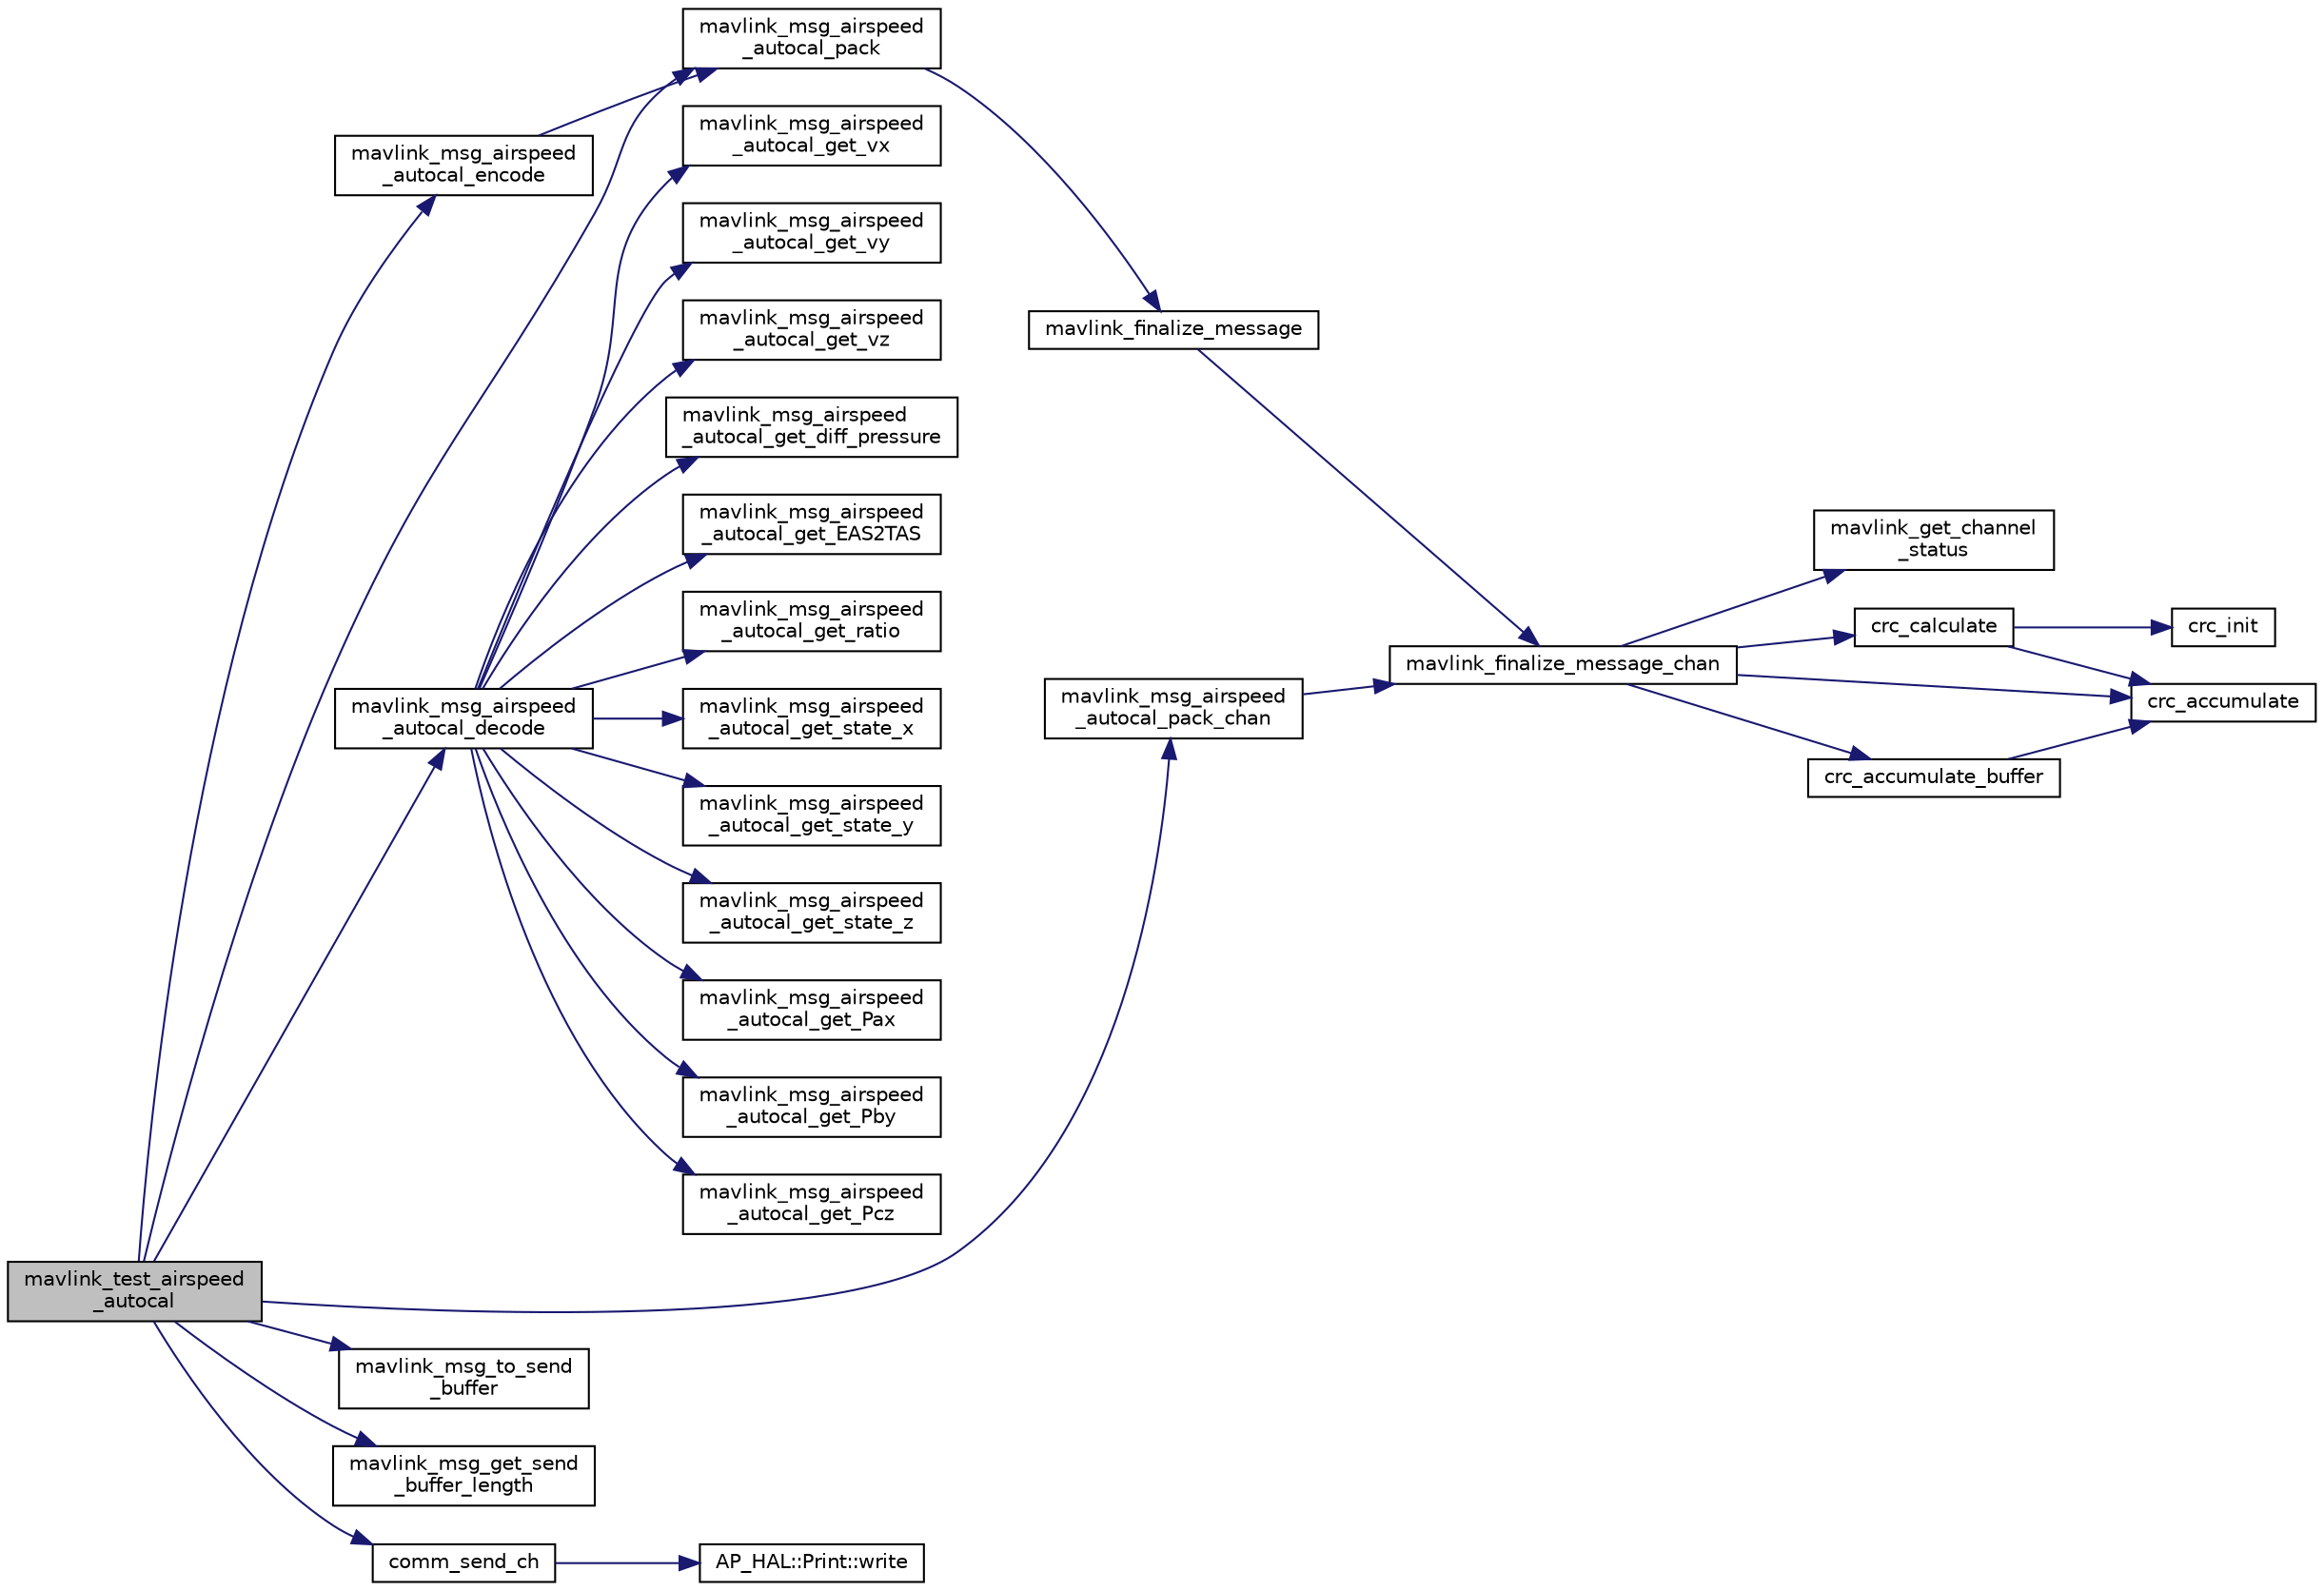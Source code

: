 digraph "mavlink_test_airspeed_autocal"
{
 // INTERACTIVE_SVG=YES
  edge [fontname="Helvetica",fontsize="10",labelfontname="Helvetica",labelfontsize="10"];
  node [fontname="Helvetica",fontsize="10",shape=record];
  rankdir="LR";
  Node1 [label="mavlink_test_airspeed\l_autocal",height=0.2,width=0.4,color="black", fillcolor="grey75", style="filled", fontcolor="black"];
  Node1 -> Node2 [color="midnightblue",fontsize="10",style="solid",fontname="Helvetica"];
  Node2 [label="mavlink_msg_airspeed\l_autocal_encode",height=0.2,width=0.4,color="black", fillcolor="white", style="filled",URL="$mavlink__msg__airspeed__autocal_8h.html#a8a336ce5f08979f14cb1d773138bd5b1",tooltip="Encode a airspeed_autocal struct. "];
  Node2 -> Node3 [color="midnightblue",fontsize="10",style="solid",fontname="Helvetica"];
  Node3 [label="mavlink_msg_airspeed\l_autocal_pack",height=0.2,width=0.4,color="black", fillcolor="white", style="filled",URL="$mavlink__msg__airspeed__autocal_8h.html#a256266936155b47c7ac692c52d5419d9",tooltip="Pack a airspeed_autocal message. "];
  Node3 -> Node4 [color="midnightblue",fontsize="10",style="solid",fontname="Helvetica"];
  Node4 [label="mavlink_finalize_message",height=0.2,width=0.4,color="black", fillcolor="white", style="filled",URL="$mavlink__helpers_8h.html#af3bea083c5ec83f5b6570b2bd4a817d0",tooltip="Finalize a MAVLink message with MAVLINK_COMM_0 as default channel. "];
  Node4 -> Node5 [color="midnightblue",fontsize="10",style="solid",fontname="Helvetica"];
  Node5 [label="mavlink_finalize_message_chan",height=0.2,width=0.4,color="black", fillcolor="white", style="filled",URL="$mavlink__helpers_8h.html#aa66131138fc02101dcc73b4b556ab422",tooltip="Finalize a MAVLink message with channel assignment. "];
  Node5 -> Node6 [color="midnightblue",fontsize="10",style="solid",fontname="Helvetica"];
  Node6 [label="mavlink_get_channel\l_status",height=0.2,width=0.4,color="black", fillcolor="white", style="filled",URL="$mavlink__helpers_8h.html#ac006d308067f48514ca5c0cf0b046c28"];
  Node5 -> Node7 [color="midnightblue",fontsize="10",style="solid",fontname="Helvetica"];
  Node7 [label="crc_calculate",height=0.2,width=0.4,color="black", fillcolor="white", style="filled",URL="$checksum_8h.html#ab4264eb7b9e22aabb5cc3191bce35f4c",tooltip="Calculates the X.25 checksum on a byte buffer. "];
  Node7 -> Node8 [color="midnightblue",fontsize="10",style="solid",fontname="Helvetica"];
  Node8 [label="crc_init",height=0.2,width=0.4,color="black", fillcolor="white", style="filled",URL="$checksum_8h.html#aee738f6e20d31b027afdd966c79befae",tooltip="Initiliaze the buffer for the X.25 CRC. "];
  Node7 -> Node9 [color="midnightblue",fontsize="10",style="solid",fontname="Helvetica"];
  Node9 [label="crc_accumulate",height=0.2,width=0.4,color="black", fillcolor="white", style="filled",URL="$checksum_8h.html#ade2bbc31cd3b5b6d839556f56de61957",tooltip="Accumulate the X.25 CRC by adding one char at a time. "];
  Node5 -> Node10 [color="midnightblue",fontsize="10",style="solid",fontname="Helvetica"];
  Node10 [label="crc_accumulate_buffer",height=0.2,width=0.4,color="black", fillcolor="white", style="filled",URL="$checksum_8h.html#abcbaa800e8fcbcdf9bb48168657fbefd",tooltip="Accumulate the X.25 CRC by adding an array of bytes. "];
  Node10 -> Node9 [color="midnightblue",fontsize="10",style="solid",fontname="Helvetica"];
  Node5 -> Node9 [color="midnightblue",fontsize="10",style="solid",fontname="Helvetica"];
  Node1 -> Node11 [color="midnightblue",fontsize="10",style="solid",fontname="Helvetica"];
  Node11 [label="mavlink_msg_airspeed\l_autocal_decode",height=0.2,width=0.4,color="black", fillcolor="white", style="filled",URL="$mavlink__msg__airspeed__autocal_8h.html#af99b15e0a4d22c4839612e0a3a309670",tooltip="Decode a airspeed_autocal message into a struct. "];
  Node11 -> Node12 [color="midnightblue",fontsize="10",style="solid",fontname="Helvetica"];
  Node12 [label="mavlink_msg_airspeed\l_autocal_get_vx",height=0.2,width=0.4,color="black", fillcolor="white", style="filled",URL="$mavlink__msg__airspeed__autocal_8h.html#a752d374db3fb47e0efdb92e7cb6e1c84",tooltip="Send a airspeed_autocal message. "];
  Node11 -> Node13 [color="midnightblue",fontsize="10",style="solid",fontname="Helvetica"];
  Node13 [label="mavlink_msg_airspeed\l_autocal_get_vy",height=0.2,width=0.4,color="black", fillcolor="white", style="filled",URL="$mavlink__msg__airspeed__autocal_8h.html#ae97aaed5fc3a6333d92fe2ea1c397cfd",tooltip="Get field vy from airspeed_autocal message. "];
  Node11 -> Node14 [color="midnightblue",fontsize="10",style="solid",fontname="Helvetica"];
  Node14 [label="mavlink_msg_airspeed\l_autocal_get_vz",height=0.2,width=0.4,color="black", fillcolor="white", style="filled",URL="$mavlink__msg__airspeed__autocal_8h.html#a86f16394f8f18b5eee2e8389de0027d0",tooltip="Get field vz from airspeed_autocal message. "];
  Node11 -> Node15 [color="midnightblue",fontsize="10",style="solid",fontname="Helvetica"];
  Node15 [label="mavlink_msg_airspeed\l_autocal_get_diff_pressure",height=0.2,width=0.4,color="black", fillcolor="white", style="filled",URL="$mavlink__msg__airspeed__autocal_8h.html#a1692cdb27aa1224e9abb7b703b6d499c",tooltip="Get field diff_pressure from airspeed_autocal message. "];
  Node11 -> Node16 [color="midnightblue",fontsize="10",style="solid",fontname="Helvetica"];
  Node16 [label="mavlink_msg_airspeed\l_autocal_get_EAS2TAS",height=0.2,width=0.4,color="black", fillcolor="white", style="filled",URL="$mavlink__msg__airspeed__autocal_8h.html#a7357e080313e173aa5324012efdb1361",tooltip="Get field EAS2TAS from airspeed_autocal message. "];
  Node11 -> Node17 [color="midnightblue",fontsize="10",style="solid",fontname="Helvetica"];
  Node17 [label="mavlink_msg_airspeed\l_autocal_get_ratio",height=0.2,width=0.4,color="black", fillcolor="white", style="filled",URL="$mavlink__msg__airspeed__autocal_8h.html#a863d75667680b074e9d082debd543210",tooltip="Get field ratio from airspeed_autocal message. "];
  Node11 -> Node18 [color="midnightblue",fontsize="10",style="solid",fontname="Helvetica"];
  Node18 [label="mavlink_msg_airspeed\l_autocal_get_state_x",height=0.2,width=0.4,color="black", fillcolor="white", style="filled",URL="$mavlink__msg__airspeed__autocal_8h.html#ae1d6d0b14c3b0467f36379ba1192b660",tooltip="Get field state_x from airspeed_autocal message. "];
  Node11 -> Node19 [color="midnightblue",fontsize="10",style="solid",fontname="Helvetica"];
  Node19 [label="mavlink_msg_airspeed\l_autocal_get_state_y",height=0.2,width=0.4,color="black", fillcolor="white", style="filled",URL="$mavlink__msg__airspeed__autocal_8h.html#a42dbcc005c990221942032643084ac14",tooltip="Get field state_y from airspeed_autocal message. "];
  Node11 -> Node20 [color="midnightblue",fontsize="10",style="solid",fontname="Helvetica"];
  Node20 [label="mavlink_msg_airspeed\l_autocal_get_state_z",height=0.2,width=0.4,color="black", fillcolor="white", style="filled",URL="$mavlink__msg__airspeed__autocal_8h.html#a187eff5e19a50ef0591ef912b6405606",tooltip="Get field state_z from airspeed_autocal message. "];
  Node11 -> Node21 [color="midnightblue",fontsize="10",style="solid",fontname="Helvetica"];
  Node21 [label="mavlink_msg_airspeed\l_autocal_get_Pax",height=0.2,width=0.4,color="black", fillcolor="white", style="filled",URL="$mavlink__msg__airspeed__autocal_8h.html#a85d055a3fd4f4094dd51371efe5f8e3e",tooltip="Get field Pax from airspeed_autocal message. "];
  Node11 -> Node22 [color="midnightblue",fontsize="10",style="solid",fontname="Helvetica"];
  Node22 [label="mavlink_msg_airspeed\l_autocal_get_Pby",height=0.2,width=0.4,color="black", fillcolor="white", style="filled",URL="$mavlink__msg__airspeed__autocal_8h.html#a75ac84a1913868b01f2499376952dd94",tooltip="Get field Pby from airspeed_autocal message. "];
  Node11 -> Node23 [color="midnightblue",fontsize="10",style="solid",fontname="Helvetica"];
  Node23 [label="mavlink_msg_airspeed\l_autocal_get_Pcz",height=0.2,width=0.4,color="black", fillcolor="white", style="filled",URL="$mavlink__msg__airspeed__autocal_8h.html#a3e323f7e51fd91974aed1b0b3c042136",tooltip="Get field Pcz from airspeed_autocal message. "];
  Node1 -> Node3 [color="midnightblue",fontsize="10",style="solid",fontname="Helvetica"];
  Node1 -> Node24 [color="midnightblue",fontsize="10",style="solid",fontname="Helvetica"];
  Node24 [label="mavlink_msg_airspeed\l_autocal_pack_chan",height=0.2,width=0.4,color="black", fillcolor="white", style="filled",URL="$mavlink__msg__airspeed__autocal_8h.html#a6be15ed5ec8b24b8f43ae1cb382535c3",tooltip="Pack a airspeed_autocal message on a channel. "];
  Node24 -> Node5 [color="midnightblue",fontsize="10",style="solid",fontname="Helvetica"];
  Node1 -> Node25 [color="midnightblue",fontsize="10",style="solid",fontname="Helvetica"];
  Node25 [label="mavlink_msg_to_send\l_buffer",height=0.2,width=0.4,color="black", fillcolor="white", style="filled",URL="$mavlink__helpers_8h.html#afea0a9befa84822fd62c2899ea0d849e",tooltip="Pack a message to send it over a serial byte stream. "];
  Node1 -> Node26 [color="midnightblue",fontsize="10",style="solid",fontname="Helvetica"];
  Node26 [label="mavlink_msg_get_send\l_buffer_length",height=0.2,width=0.4,color="black", fillcolor="white", style="filled",URL="$protocol_8h.html#aa86c08f27aabb7a2e12a67f189f590c8",tooltip="Get the required buffer size for this message. "];
  Node1 -> Node27 [color="midnightblue",fontsize="10",style="solid",fontname="Helvetica"];
  Node27 [label="comm_send_ch",height=0.2,width=0.4,color="black", fillcolor="white", style="filled",URL="$GCS__MAVLink_8h.html#ab753873a1ee10adedd0ce246311468f8"];
  Node27 -> Node28 [color="midnightblue",fontsize="10",style="solid",fontname="Helvetica"];
  Node28 [label="AP_HAL::Print::write",height=0.2,width=0.4,color="black", fillcolor="white", style="filled",URL="$classAP__HAL_1_1Print.html#acc65391952a43334f8f5c9bef341f501"];
}

